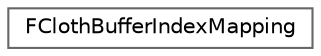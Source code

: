 digraph "Graphical Class Hierarchy"
{
 // INTERACTIVE_SVG=YES
 // LATEX_PDF_SIZE
  bgcolor="transparent";
  edge [fontname=Helvetica,fontsize=10,labelfontname=Helvetica,labelfontsize=10];
  node [fontname=Helvetica,fontsize=10,shape=box,height=0.2,width=0.4];
  rankdir="LR";
  Node0 [id="Node000000",label="FClothBufferIndexMapping",height=0.2,width=0.4,color="grey40", fillcolor="white", style="filled",URL="$df/d7b/structFClothBufferIndexMapping.html",tooltip="Structure to store the buffer offsets to the section's cloth deformer mapping data."];
}
